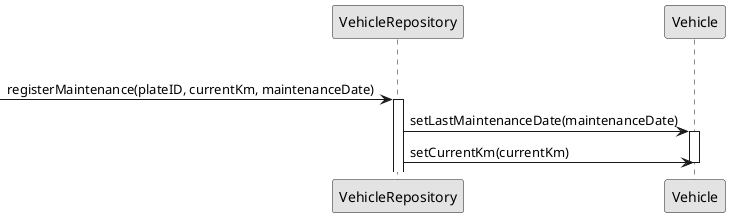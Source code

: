 @startuml
skinparam monochrome true
skinparam packageStyle rectangle
skinparam shadowing false

participant "VehicleRepository" as VR
participant "Vehicle" as VEICULO

    group Register Maintenance Date

         -> VR: registerMaintenance(plateID, currentKm, maintenanceDate)
            activate VR

                VR -> VEICULO: setLastMaintenanceDate(maintenanceDate)
                activate VEICULO
                VR -> VEICULO: setCurrentKm(currentKm)
                deactivate VEICULO


@enduml